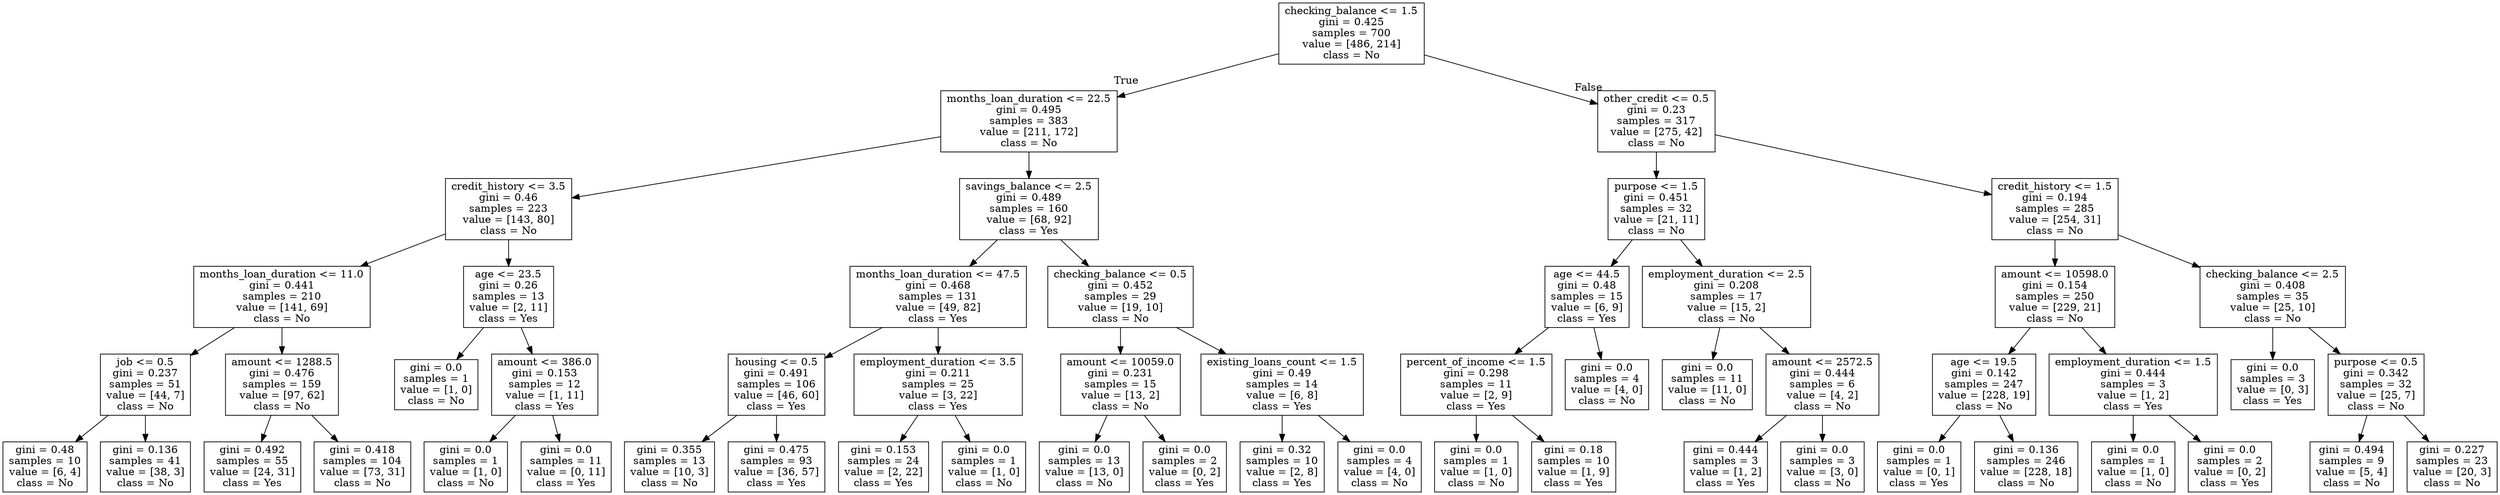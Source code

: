 digraph Tree {
node [shape=box] ;
0 [label="checking_balance <= 1.5\ngini = 0.425\nsamples = 700\nvalue = [486, 214]\nclass = No"] ;
1 [label="months_loan_duration <= 22.5\ngini = 0.495\nsamples = 383\nvalue = [211, 172]\nclass = No"] ;
0 -> 1 [labeldistance=2.5, labelangle=45, headlabel="True"] ;
2 [label="credit_history <= 3.5\ngini = 0.46\nsamples = 223\nvalue = [143, 80]\nclass = No"] ;
1 -> 2 ;
3 [label="months_loan_duration <= 11.0\ngini = 0.441\nsamples = 210\nvalue = [141, 69]\nclass = No"] ;
2 -> 3 ;
4 [label="job <= 0.5\ngini = 0.237\nsamples = 51\nvalue = [44, 7]\nclass = No"] ;
3 -> 4 ;
5 [label="gini = 0.48\nsamples = 10\nvalue = [6, 4]\nclass = No"] ;
4 -> 5 ;
6 [label="gini = 0.136\nsamples = 41\nvalue = [38, 3]\nclass = No"] ;
4 -> 6 ;
7 [label="amount <= 1288.5\ngini = 0.476\nsamples = 159\nvalue = [97, 62]\nclass = No"] ;
3 -> 7 ;
8 [label="gini = 0.492\nsamples = 55\nvalue = [24, 31]\nclass = Yes"] ;
7 -> 8 ;
9 [label="gini = 0.418\nsamples = 104\nvalue = [73, 31]\nclass = No"] ;
7 -> 9 ;
10 [label="age <= 23.5\ngini = 0.26\nsamples = 13\nvalue = [2, 11]\nclass = Yes"] ;
2 -> 10 ;
11 [label="gini = 0.0\nsamples = 1\nvalue = [1, 0]\nclass = No"] ;
10 -> 11 ;
12 [label="amount <= 386.0\ngini = 0.153\nsamples = 12\nvalue = [1, 11]\nclass = Yes"] ;
10 -> 12 ;
13 [label="gini = 0.0\nsamples = 1\nvalue = [1, 0]\nclass = No"] ;
12 -> 13 ;
14 [label="gini = 0.0\nsamples = 11\nvalue = [0, 11]\nclass = Yes"] ;
12 -> 14 ;
15 [label="savings_balance <= 2.5\ngini = 0.489\nsamples = 160\nvalue = [68, 92]\nclass = Yes"] ;
1 -> 15 ;
16 [label="months_loan_duration <= 47.5\ngini = 0.468\nsamples = 131\nvalue = [49, 82]\nclass = Yes"] ;
15 -> 16 ;
17 [label="housing <= 0.5\ngini = 0.491\nsamples = 106\nvalue = [46, 60]\nclass = Yes"] ;
16 -> 17 ;
18 [label="gini = 0.355\nsamples = 13\nvalue = [10, 3]\nclass = No"] ;
17 -> 18 ;
19 [label="gini = 0.475\nsamples = 93\nvalue = [36, 57]\nclass = Yes"] ;
17 -> 19 ;
20 [label="employment_duration <= 3.5\ngini = 0.211\nsamples = 25\nvalue = [3, 22]\nclass = Yes"] ;
16 -> 20 ;
21 [label="gini = 0.153\nsamples = 24\nvalue = [2, 22]\nclass = Yes"] ;
20 -> 21 ;
22 [label="gini = 0.0\nsamples = 1\nvalue = [1, 0]\nclass = No"] ;
20 -> 22 ;
23 [label="checking_balance <= 0.5\ngini = 0.452\nsamples = 29\nvalue = [19, 10]\nclass = No"] ;
15 -> 23 ;
24 [label="amount <= 10059.0\ngini = 0.231\nsamples = 15\nvalue = [13, 2]\nclass = No"] ;
23 -> 24 ;
25 [label="gini = 0.0\nsamples = 13\nvalue = [13, 0]\nclass = No"] ;
24 -> 25 ;
26 [label="gini = 0.0\nsamples = 2\nvalue = [0, 2]\nclass = Yes"] ;
24 -> 26 ;
27 [label="existing_loans_count <= 1.5\ngini = 0.49\nsamples = 14\nvalue = [6, 8]\nclass = Yes"] ;
23 -> 27 ;
28 [label="gini = 0.32\nsamples = 10\nvalue = [2, 8]\nclass = Yes"] ;
27 -> 28 ;
29 [label="gini = 0.0\nsamples = 4\nvalue = [4, 0]\nclass = No"] ;
27 -> 29 ;
30 [label="other_credit <= 0.5\ngini = 0.23\nsamples = 317\nvalue = [275, 42]\nclass = No"] ;
0 -> 30 [labeldistance=2.5, labelangle=-45, headlabel="False"] ;
31 [label="purpose <= 1.5\ngini = 0.451\nsamples = 32\nvalue = [21, 11]\nclass = No"] ;
30 -> 31 ;
32 [label="age <= 44.5\ngini = 0.48\nsamples = 15\nvalue = [6, 9]\nclass = Yes"] ;
31 -> 32 ;
33 [label="percent_of_income <= 1.5\ngini = 0.298\nsamples = 11\nvalue = [2, 9]\nclass = Yes"] ;
32 -> 33 ;
34 [label="gini = 0.0\nsamples = 1\nvalue = [1, 0]\nclass = No"] ;
33 -> 34 ;
35 [label="gini = 0.18\nsamples = 10\nvalue = [1, 9]\nclass = Yes"] ;
33 -> 35 ;
36 [label="gini = 0.0\nsamples = 4\nvalue = [4, 0]\nclass = No"] ;
32 -> 36 ;
37 [label="employment_duration <= 2.5\ngini = 0.208\nsamples = 17\nvalue = [15, 2]\nclass = No"] ;
31 -> 37 ;
38 [label="gini = 0.0\nsamples = 11\nvalue = [11, 0]\nclass = No"] ;
37 -> 38 ;
39 [label="amount <= 2572.5\ngini = 0.444\nsamples = 6\nvalue = [4, 2]\nclass = No"] ;
37 -> 39 ;
40 [label="gini = 0.444\nsamples = 3\nvalue = [1, 2]\nclass = Yes"] ;
39 -> 40 ;
41 [label="gini = 0.0\nsamples = 3\nvalue = [3, 0]\nclass = No"] ;
39 -> 41 ;
42 [label="credit_history <= 1.5\ngini = 0.194\nsamples = 285\nvalue = [254, 31]\nclass = No"] ;
30 -> 42 ;
43 [label="amount <= 10598.0\ngini = 0.154\nsamples = 250\nvalue = [229, 21]\nclass = No"] ;
42 -> 43 ;
44 [label="age <= 19.5\ngini = 0.142\nsamples = 247\nvalue = [228, 19]\nclass = No"] ;
43 -> 44 ;
45 [label="gini = 0.0\nsamples = 1\nvalue = [0, 1]\nclass = Yes"] ;
44 -> 45 ;
46 [label="gini = 0.136\nsamples = 246\nvalue = [228, 18]\nclass = No"] ;
44 -> 46 ;
47 [label="employment_duration <= 1.5\ngini = 0.444\nsamples = 3\nvalue = [1, 2]\nclass = Yes"] ;
43 -> 47 ;
48 [label="gini = 0.0\nsamples = 1\nvalue = [1, 0]\nclass = No"] ;
47 -> 48 ;
49 [label="gini = 0.0\nsamples = 2\nvalue = [0, 2]\nclass = Yes"] ;
47 -> 49 ;
50 [label="checking_balance <= 2.5\ngini = 0.408\nsamples = 35\nvalue = [25, 10]\nclass = No"] ;
42 -> 50 ;
51 [label="gini = 0.0\nsamples = 3\nvalue = [0, 3]\nclass = Yes"] ;
50 -> 51 ;
52 [label="purpose <= 0.5\ngini = 0.342\nsamples = 32\nvalue = [25, 7]\nclass = No"] ;
50 -> 52 ;
53 [label="gini = 0.494\nsamples = 9\nvalue = [5, 4]\nclass = No"] ;
52 -> 53 ;
54 [label="gini = 0.227\nsamples = 23\nvalue = [20, 3]\nclass = No"] ;
52 -> 54 ;
}